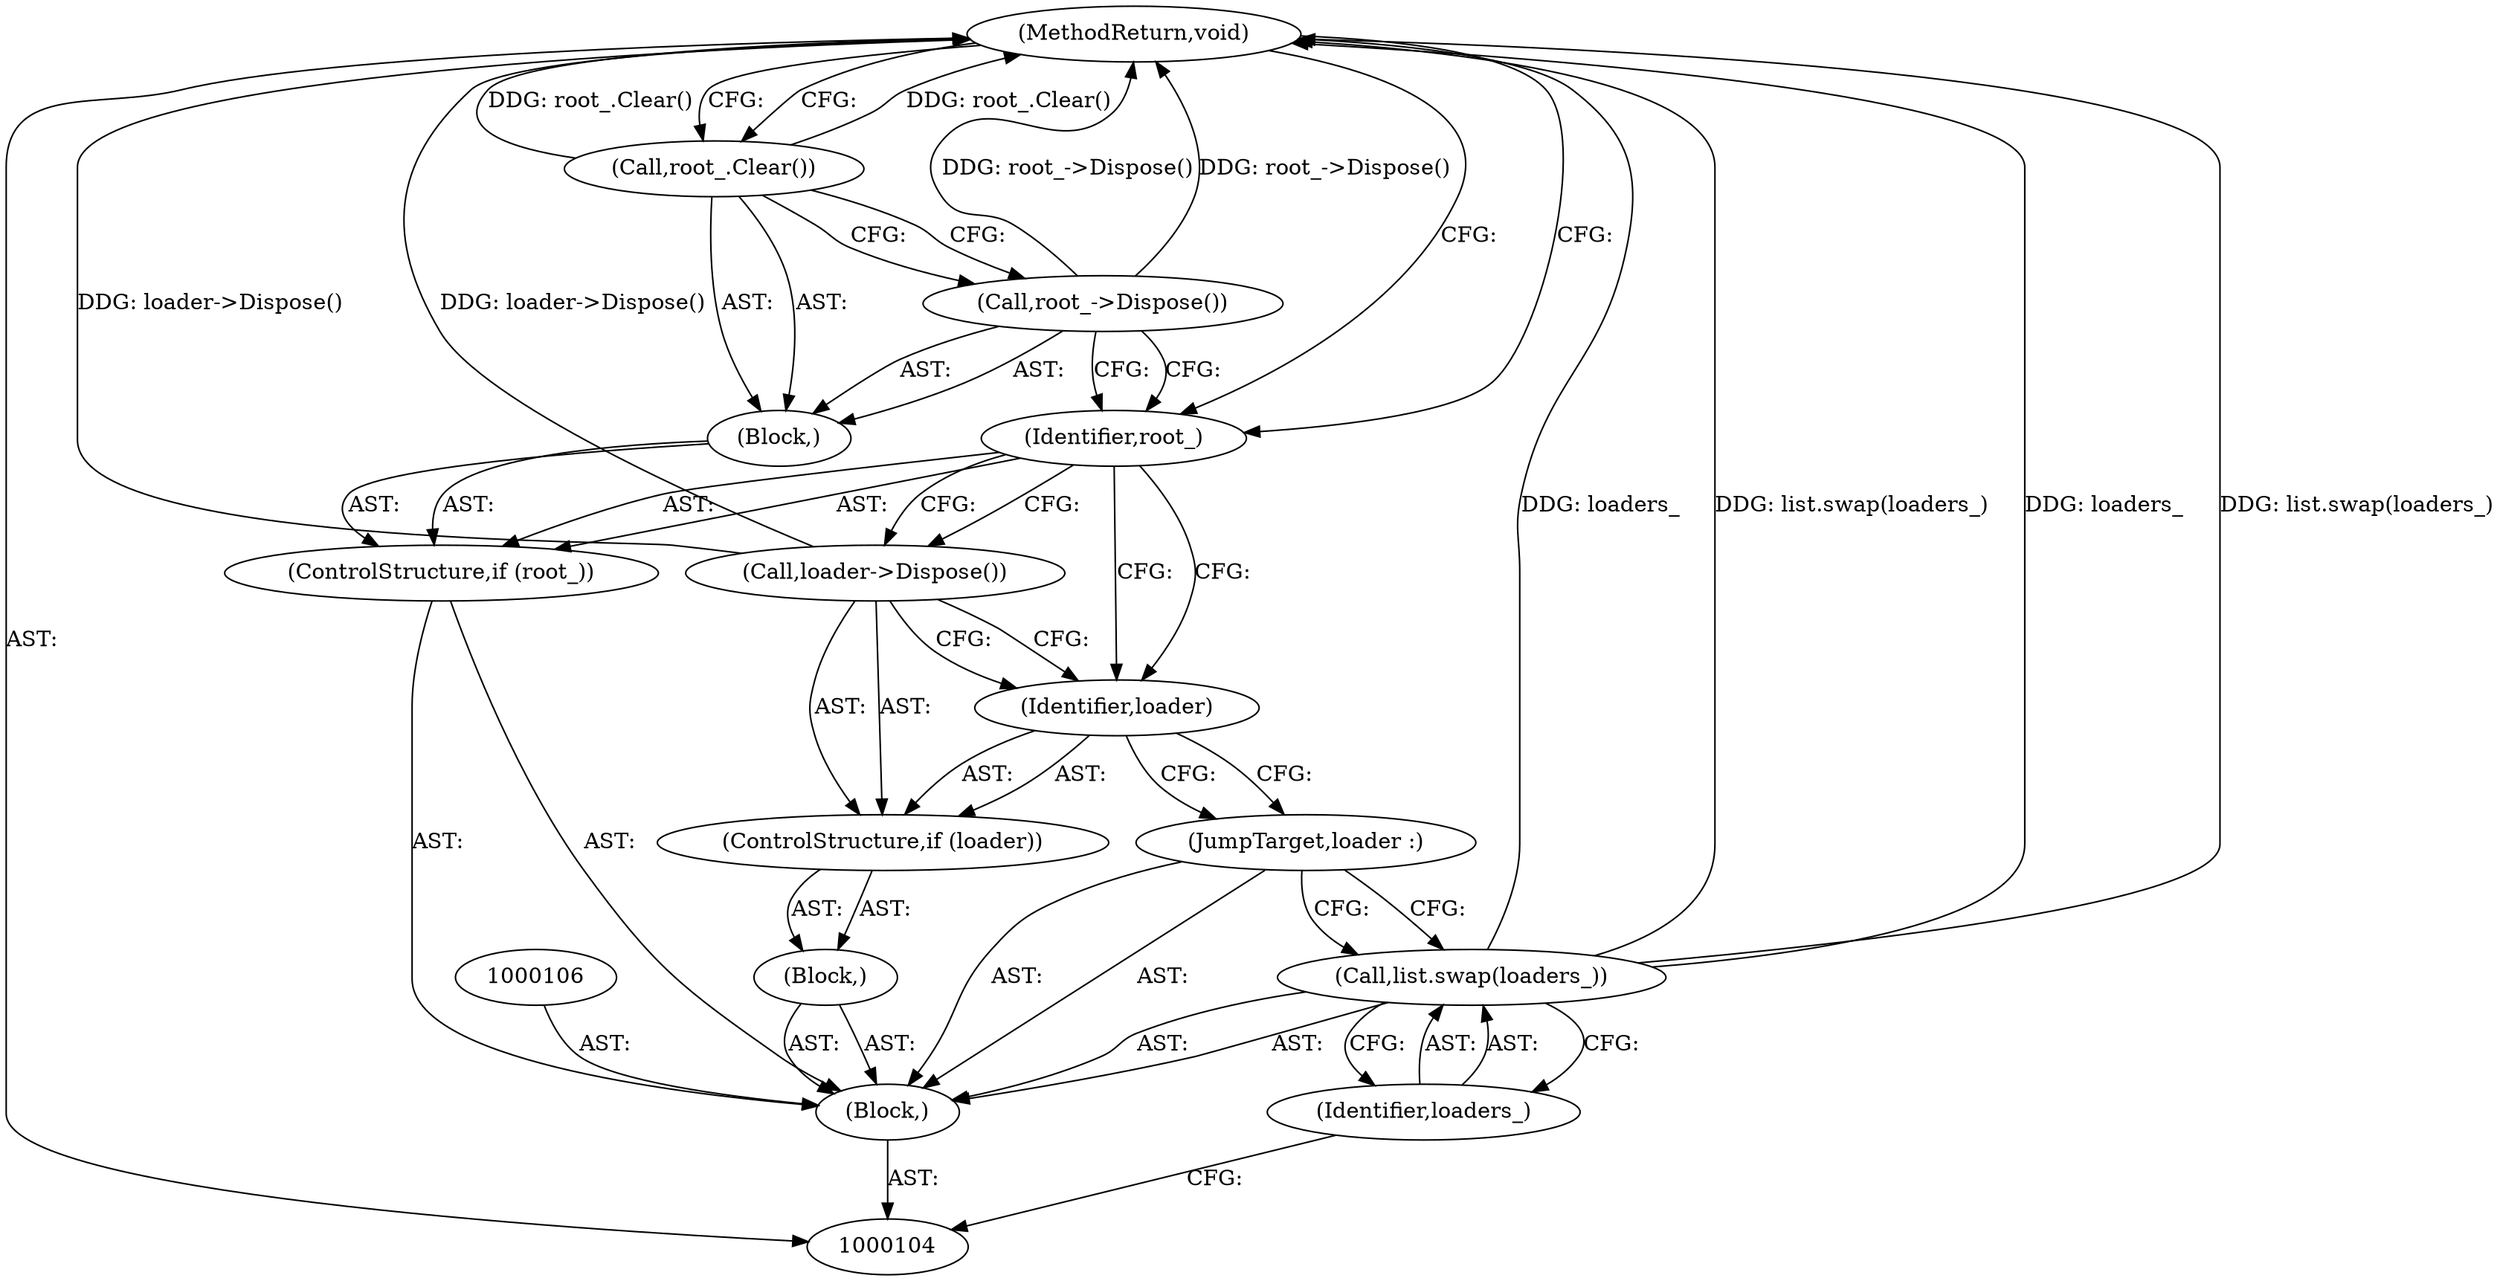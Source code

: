 digraph "0_Chrome_54139dd9a60d8fb63d2379a08e2f2750eac2d959" {
"1000119" [label="(MethodReturn,void)"];
"1000105" [label="(Block,)"];
"1000113" [label="(Call,loader->Dispose())"];
"1000116" [label="(Block,)"];
"1000114" [label="(ControlStructure,if (root_))"];
"1000115" [label="(Identifier,root_)"];
"1000117" [label="(Call,root_->Dispose())"];
"1000118" [label="(Call,root_.Clear())"];
"1000108" [label="(Identifier,loaders_)"];
"1000107" [label="(Call,list.swap(loaders_))"];
"1000109" [label="(JumpTarget,loader :)"];
"1000110" [label="(Block,)"];
"1000111" [label="(ControlStructure,if (loader))"];
"1000112" [label="(Identifier,loader)"];
"1000119" -> "1000104"  [label="AST: "];
"1000119" -> "1000118"  [label="CFG: "];
"1000119" -> "1000115"  [label="CFG: "];
"1000117" -> "1000119"  [label="DDG: root_->Dispose()"];
"1000107" -> "1000119"  [label="DDG: loaders_"];
"1000107" -> "1000119"  [label="DDG: list.swap(loaders_)"];
"1000118" -> "1000119"  [label="DDG: root_.Clear()"];
"1000113" -> "1000119"  [label="DDG: loader->Dispose()"];
"1000105" -> "1000104"  [label="AST: "];
"1000106" -> "1000105"  [label="AST: "];
"1000107" -> "1000105"  [label="AST: "];
"1000109" -> "1000105"  [label="AST: "];
"1000110" -> "1000105"  [label="AST: "];
"1000114" -> "1000105"  [label="AST: "];
"1000113" -> "1000111"  [label="AST: "];
"1000113" -> "1000112"  [label="CFG: "];
"1000115" -> "1000113"  [label="CFG: "];
"1000113" -> "1000119"  [label="DDG: loader->Dispose()"];
"1000116" -> "1000114"  [label="AST: "];
"1000117" -> "1000116"  [label="AST: "];
"1000118" -> "1000116"  [label="AST: "];
"1000114" -> "1000105"  [label="AST: "];
"1000115" -> "1000114"  [label="AST: "];
"1000116" -> "1000114"  [label="AST: "];
"1000115" -> "1000114"  [label="AST: "];
"1000115" -> "1000113"  [label="CFG: "];
"1000115" -> "1000112"  [label="CFG: "];
"1000117" -> "1000115"  [label="CFG: "];
"1000119" -> "1000115"  [label="CFG: "];
"1000117" -> "1000116"  [label="AST: "];
"1000117" -> "1000115"  [label="CFG: "];
"1000118" -> "1000117"  [label="CFG: "];
"1000117" -> "1000119"  [label="DDG: root_->Dispose()"];
"1000118" -> "1000116"  [label="AST: "];
"1000118" -> "1000117"  [label="CFG: "];
"1000119" -> "1000118"  [label="CFG: "];
"1000118" -> "1000119"  [label="DDG: root_.Clear()"];
"1000108" -> "1000107"  [label="AST: "];
"1000108" -> "1000104"  [label="CFG: "];
"1000107" -> "1000108"  [label="CFG: "];
"1000107" -> "1000105"  [label="AST: "];
"1000107" -> "1000108"  [label="CFG: "];
"1000108" -> "1000107"  [label="AST: "];
"1000109" -> "1000107"  [label="CFG: "];
"1000107" -> "1000119"  [label="DDG: loaders_"];
"1000107" -> "1000119"  [label="DDG: list.swap(loaders_)"];
"1000109" -> "1000105"  [label="AST: "];
"1000109" -> "1000107"  [label="CFG: "];
"1000112" -> "1000109"  [label="CFG: "];
"1000110" -> "1000105"  [label="AST: "];
"1000111" -> "1000110"  [label="AST: "];
"1000111" -> "1000110"  [label="AST: "];
"1000112" -> "1000111"  [label="AST: "];
"1000113" -> "1000111"  [label="AST: "];
"1000112" -> "1000111"  [label="AST: "];
"1000112" -> "1000109"  [label="CFG: "];
"1000113" -> "1000112"  [label="CFG: "];
"1000115" -> "1000112"  [label="CFG: "];
}
